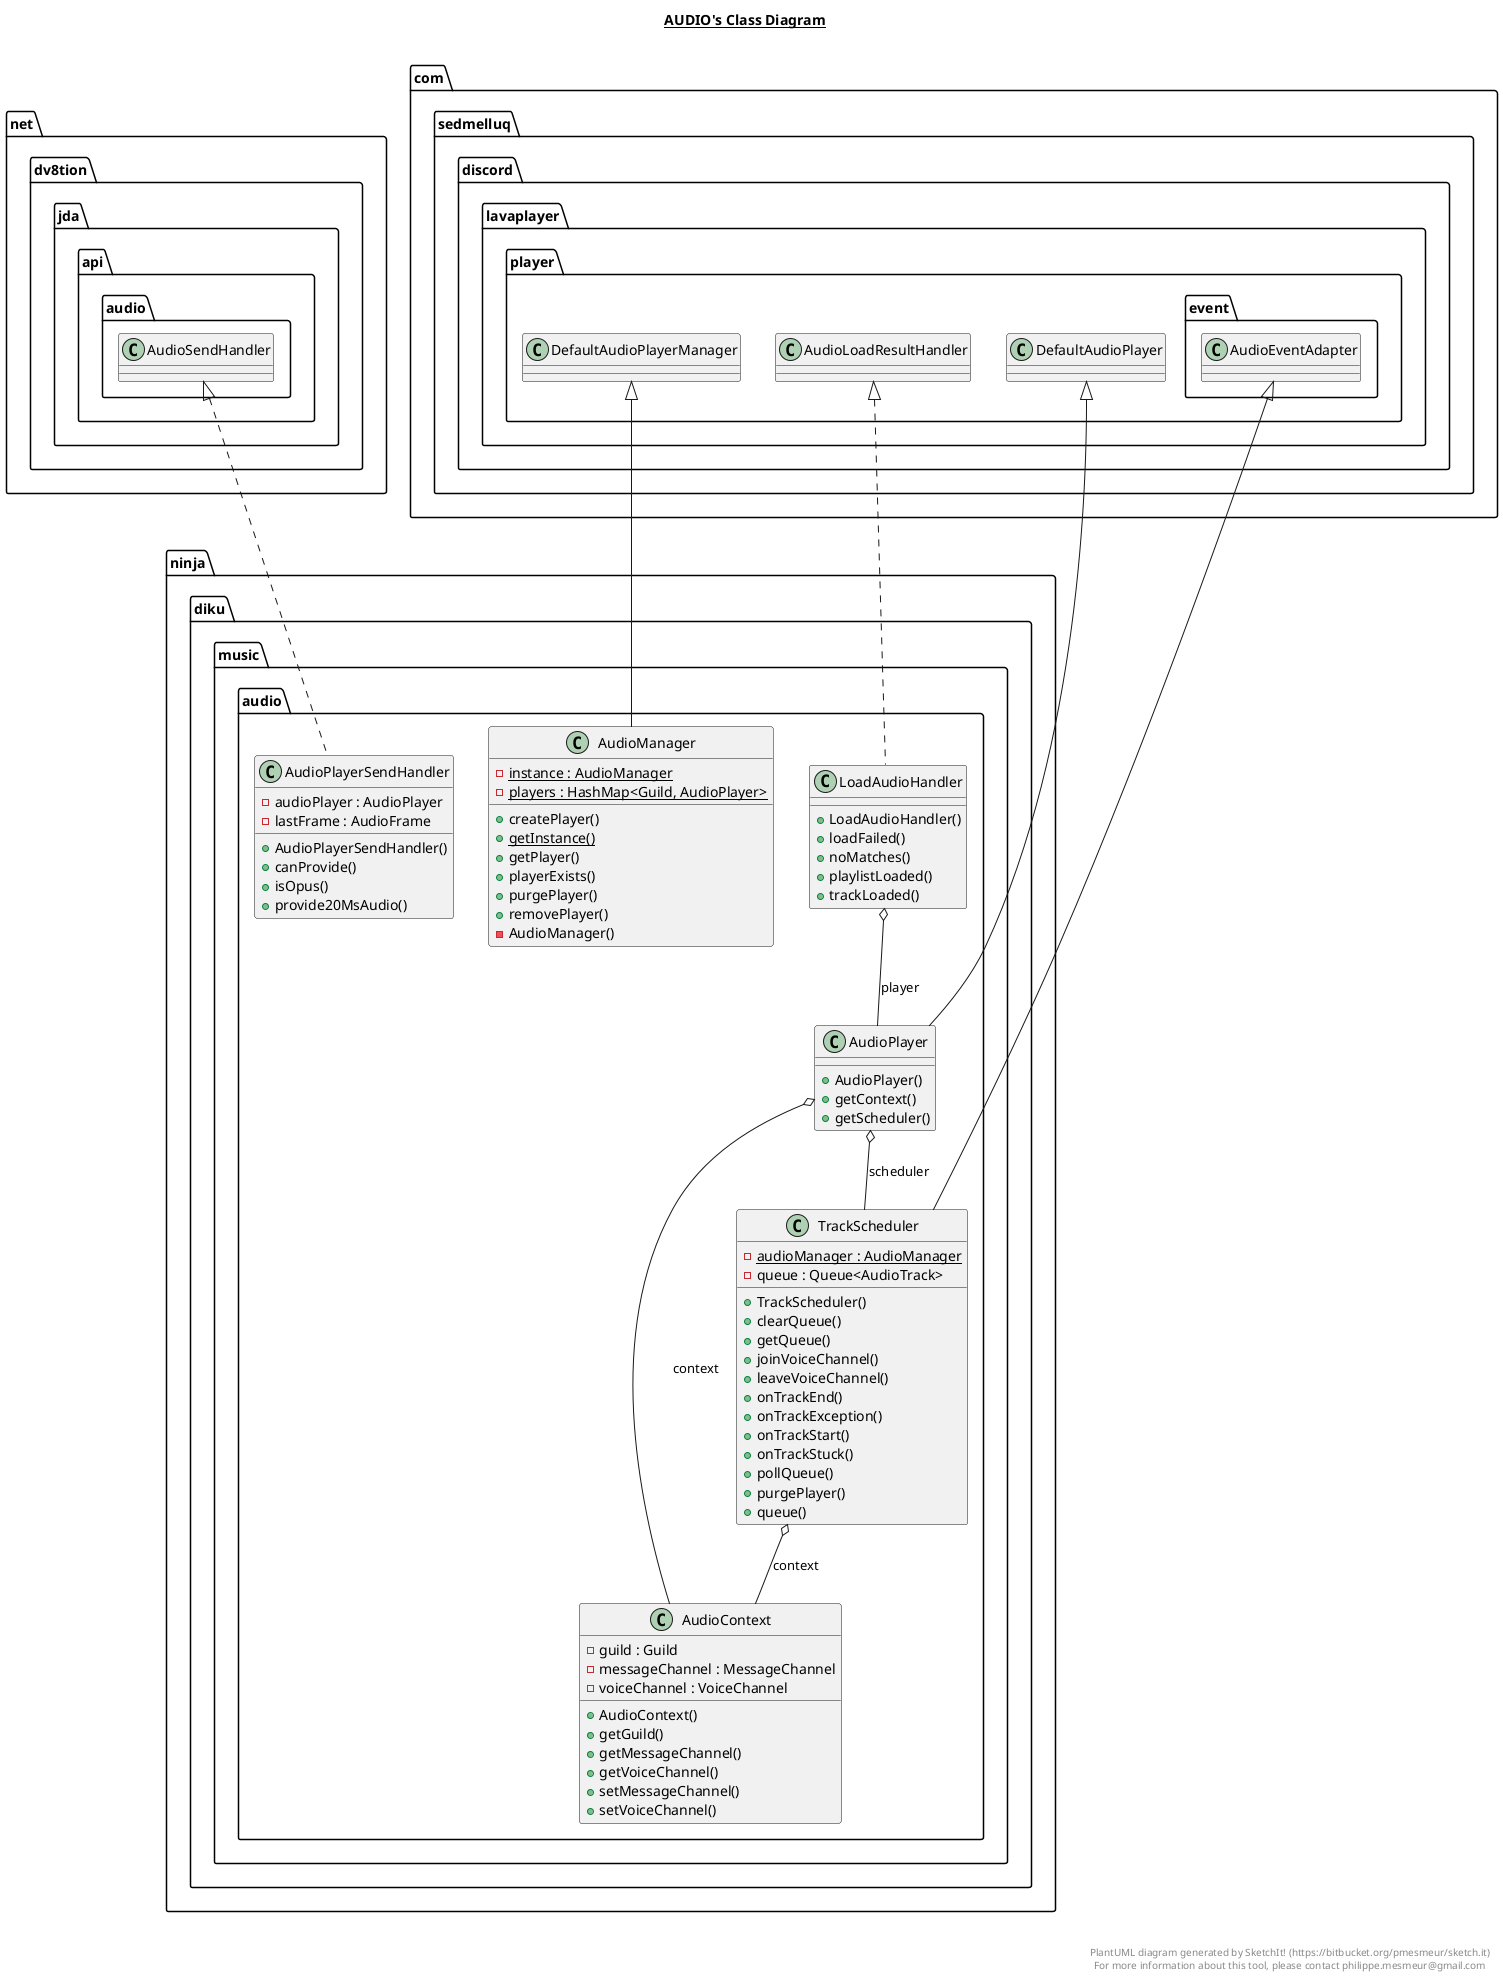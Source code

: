 @startuml

title __AUDIO's Class Diagram__\n

  namespace ninja.diku.music.audio {
    class ninja.diku.music.audio.AudioContext {
        - guild : Guild
        - messageChannel : MessageChannel
        - voiceChannel : VoiceChannel
        + AudioContext()
        + getGuild()
        + getMessageChannel()
        + getVoiceChannel()
        + setMessageChannel()
        + setVoiceChannel()
    }
  }
  

  namespace ninja.diku.music.audio {
    class ninja.diku.music.audio.AudioManager {
        {static} - instance : AudioManager
        {static} - players : HashMap<Guild, AudioPlayer>
        + createPlayer()
        {static} + getInstance()
        + getPlayer()
        + playerExists()
        + purgePlayer()
        + removePlayer()
        - AudioManager()
    }
  }
  

  namespace ninja.diku.music.audio {
    class ninja.diku.music.audio.AudioPlayer {
        + AudioPlayer()
        + getContext()
        + getScheduler()
    }
  }
  

  namespace ninja.diku.music.audio {
    class ninja.diku.music.audio.AudioPlayerSendHandler {
        - audioPlayer : AudioPlayer
        - lastFrame : AudioFrame
        + AudioPlayerSendHandler()
        + canProvide()
        + isOpus()
        + provide20MsAudio()
    }
  }
  

  namespace ninja.diku.music.audio {
    class ninja.diku.music.audio.LoadAudioHandler {
        + LoadAudioHandler()
        + loadFailed()
        + noMatches()
        + playlistLoaded()
        + trackLoaded()
    }
  }
  

  namespace ninja.diku.music.audio {
    class ninja.diku.music.audio.TrackScheduler {
        {static} - audioManager : AudioManager
        - queue : Queue<AudioTrack>
        + TrackScheduler()
        + clearQueue()
        + getQueue()
        + joinVoiceChannel()
        + leaveVoiceChannel()
        + onTrackEnd()
        + onTrackException()
        + onTrackStart()
        + onTrackStuck()
        + pollQueue()
        + purgePlayer()
        + queue()
    }
  }
  

  ninja.diku.music.audio.AudioManager -up-|> com.sedmelluq.discord.lavaplayer.player.DefaultAudioPlayerManager
  ninja.diku.music.audio.AudioPlayer -up-|> com.sedmelluq.discord.lavaplayer.player.DefaultAudioPlayer
  ninja.diku.music.audio.AudioPlayer o-- ninja.diku.music.audio.AudioContext : context
  ninja.diku.music.audio.AudioPlayer o-- ninja.diku.music.audio.TrackScheduler : scheduler
  ninja.diku.music.audio.AudioPlayerSendHandler .up.|> net.dv8tion.jda.api.audio.AudioSendHandler
  ninja.diku.music.audio.LoadAudioHandler .up.|> com.sedmelluq.discord.lavaplayer.player.AudioLoadResultHandler
  ninja.diku.music.audio.LoadAudioHandler o-- ninja.diku.music.audio.AudioPlayer : player
  ninja.diku.music.audio.TrackScheduler -up-|> com.sedmelluq.discord.lavaplayer.player.event.AudioEventAdapter
  ninja.diku.music.audio.TrackScheduler o-- ninja.diku.music.audio.AudioContext : context


right footer


PlantUML diagram generated by SketchIt! (https://bitbucket.org/pmesmeur/sketch.it)
For more information about this tool, please contact philippe.mesmeur@gmail.com
endfooter

@enduml

